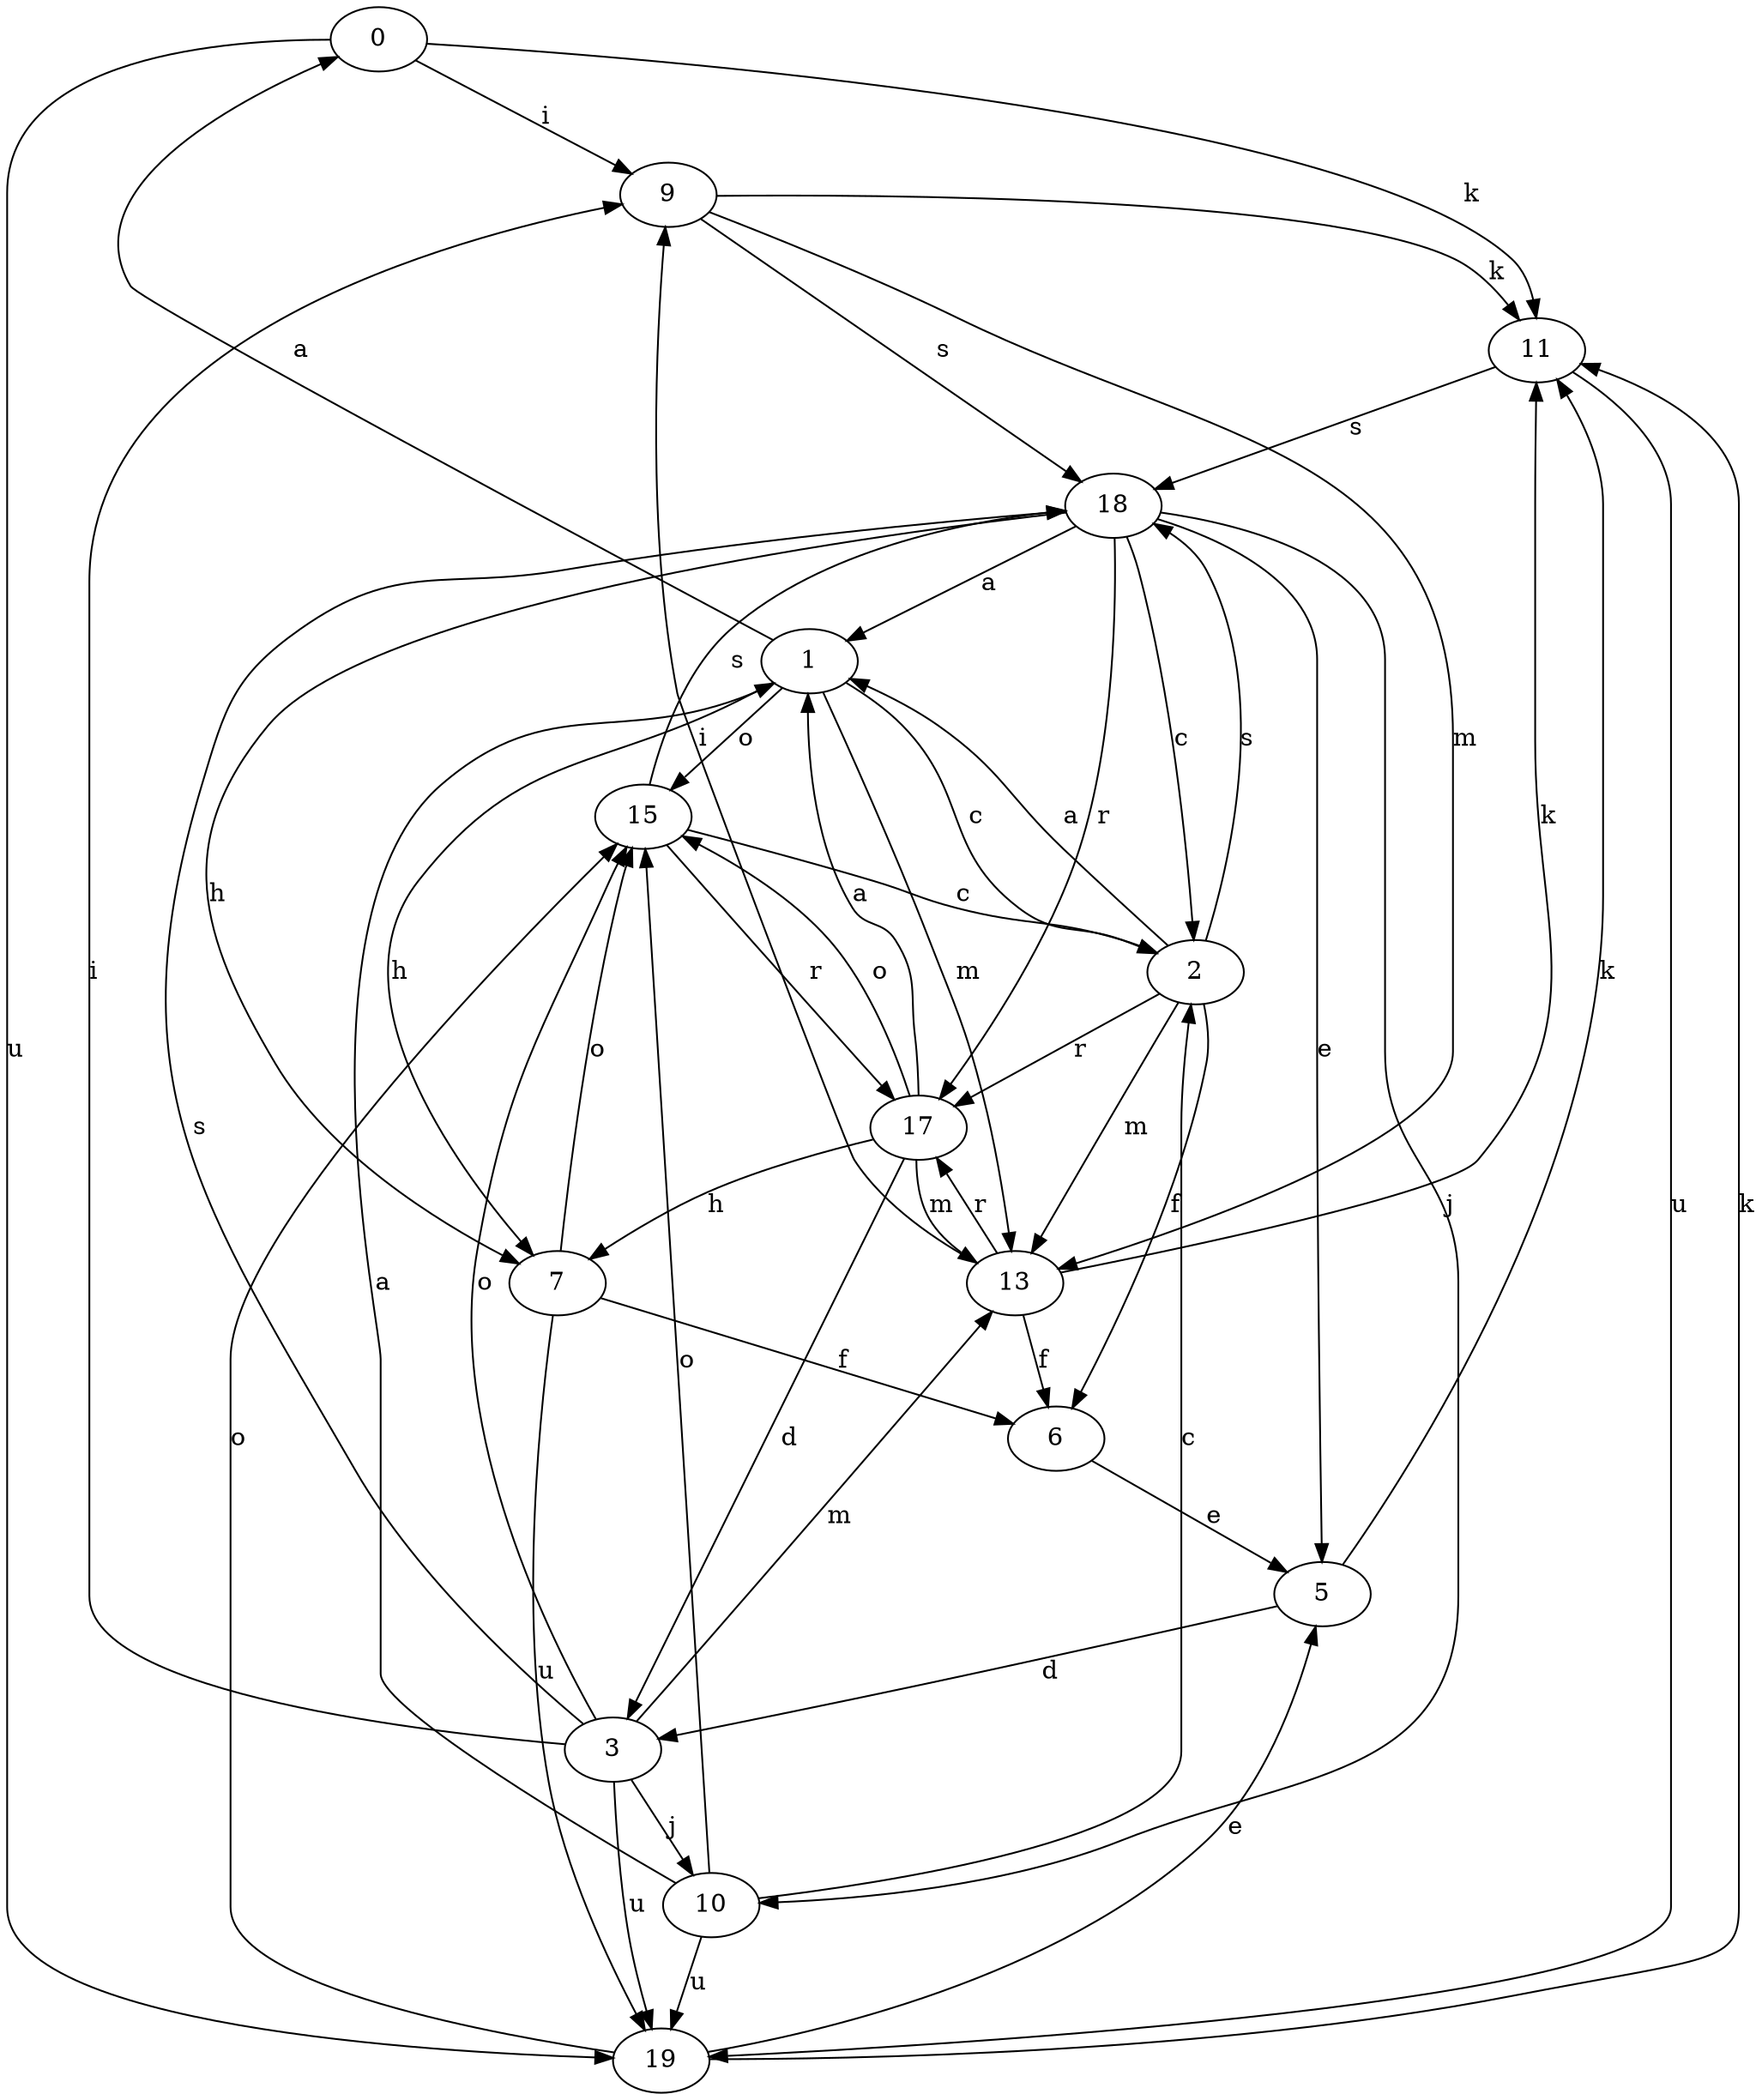 strict digraph  {
0;
1;
2;
3;
5;
6;
7;
9;
10;
11;
13;
15;
17;
18;
19;
0 -> 9  [label=i];
0 -> 11  [label=k];
0 -> 19  [label=u];
1 -> 0  [label=a];
1 -> 2  [label=c];
1 -> 7  [label=h];
1 -> 13  [label=m];
1 -> 15  [label=o];
2 -> 1  [label=a];
2 -> 6  [label=f];
2 -> 13  [label=m];
2 -> 17  [label=r];
2 -> 18  [label=s];
3 -> 9  [label=i];
3 -> 10  [label=j];
3 -> 13  [label=m];
3 -> 15  [label=o];
3 -> 18  [label=s];
3 -> 19  [label=u];
5 -> 3  [label=d];
5 -> 11  [label=k];
6 -> 5  [label=e];
7 -> 6  [label=f];
7 -> 15  [label=o];
7 -> 19  [label=u];
9 -> 11  [label=k];
9 -> 13  [label=m];
9 -> 18  [label=s];
10 -> 1  [label=a];
10 -> 2  [label=c];
10 -> 15  [label=o];
10 -> 19  [label=u];
11 -> 18  [label=s];
11 -> 19  [label=u];
13 -> 6  [label=f];
13 -> 9  [label=i];
13 -> 11  [label=k];
13 -> 17  [label=r];
15 -> 2  [label=c];
15 -> 17  [label=r];
15 -> 18  [label=s];
17 -> 1  [label=a];
17 -> 3  [label=d];
17 -> 7  [label=h];
17 -> 13  [label=m];
17 -> 15  [label=o];
18 -> 1  [label=a];
18 -> 2  [label=c];
18 -> 5  [label=e];
18 -> 7  [label=h];
18 -> 10  [label=j];
18 -> 17  [label=r];
19 -> 5  [label=e];
19 -> 11  [label=k];
19 -> 15  [label=o];
}
